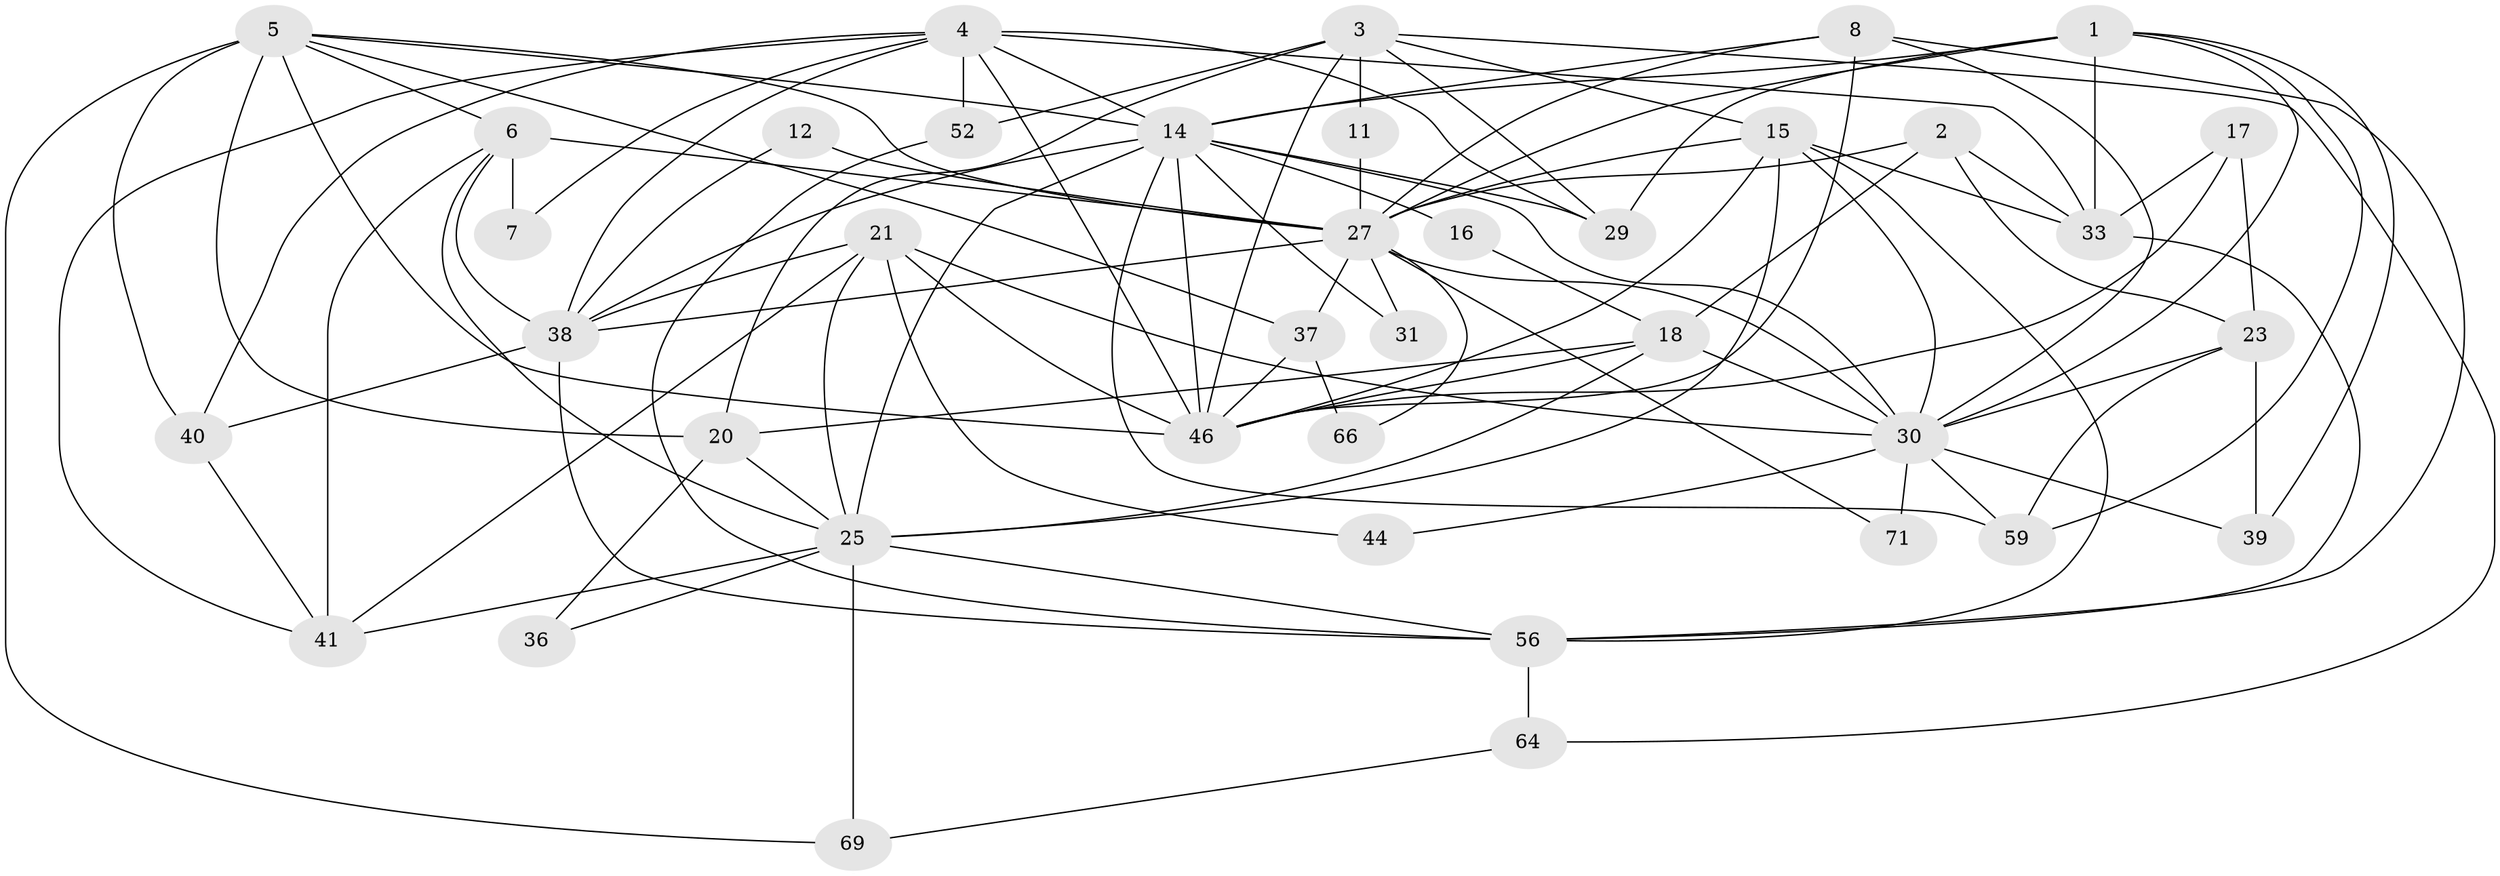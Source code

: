 // original degree distribution, {4: 0.22784810126582278, 2: 0.11392405063291139, 3: 0.34177215189873417, 6: 0.12658227848101267, 7: 0.0379746835443038, 5: 0.13924050632911392, 9: 0.012658227848101266}
// Generated by graph-tools (version 1.1) at 2025/15/03/09/25 04:15:20]
// undirected, 39 vertices, 104 edges
graph export_dot {
graph [start="1"]
  node [color=gray90,style=filled];
  1 [super="+13"];
  2 [super="+19"];
  3 [super="+47"];
  4 [super="+63+32"];
  5 [super="+9"];
  6 [super="+42+10"];
  7;
  8 [super="+62+35"];
  11;
  12;
  14 [super="+79+49"];
  15 [super="+24+22"];
  16;
  17;
  18 [super="+34"];
  20 [super="+45+28"];
  21 [super="+58"];
  23 [super="+26"];
  25 [super="+68"];
  27 [super="+43+74+50"];
  29;
  30 [super="+75+70+48"];
  31;
  33 [super="+61"];
  36;
  37;
  38 [super="+54"];
  39;
  40;
  41;
  44;
  46 [super="+67+72"];
  52;
  56 [super="+77"];
  59;
  64;
  66;
  69;
  71;
  1 -- 33;
  1 -- 29;
  1 -- 30;
  1 -- 39;
  1 -- 59;
  1 -- 14;
  1 -- 27;
  2 -- 18;
  2 -- 23;
  2 -- 27;
  2 -- 33;
  3 -- 29;
  3 -- 64;
  3 -- 52;
  3 -- 11;
  3 -- 46;
  3 -- 15;
  3 -- 20;
  4 -- 29;
  4 -- 41;
  4 -- 46;
  4 -- 7;
  4 -- 38;
  4 -- 33;
  4 -- 40;
  4 -- 52;
  4 -- 14;
  5 -- 40;
  5 -- 20;
  5 -- 6;
  5 -- 37;
  5 -- 69;
  5 -- 27;
  5 -- 46 [weight=2];
  5 -- 14;
  6 -- 38;
  6 -- 7 [weight=2];
  6 -- 25;
  6 -- 41;
  6 -- 27 [weight=3];
  8 -- 27;
  8 -- 30;
  8 -- 56;
  8 -- 46;
  8 -- 14;
  11 -- 27 [weight=2];
  12 -- 27;
  12 -- 38;
  14 -- 31 [weight=2];
  14 -- 46 [weight=2];
  14 -- 38 [weight=2];
  14 -- 16;
  14 -- 25 [weight=2];
  14 -- 59;
  14 -- 29;
  14 -- 30;
  15 -- 33;
  15 -- 56;
  15 -- 46;
  15 -- 27;
  15 -- 25;
  15 -- 30;
  16 -- 18;
  17 -- 33;
  17 -- 46;
  17 -- 23;
  18 -- 46;
  18 -- 25;
  18 -- 30 [weight=2];
  18 -- 20;
  20 -- 36 [weight=2];
  20 -- 25;
  21 -- 41;
  21 -- 38;
  21 -- 44;
  21 -- 25;
  21 -- 46;
  21 -- 30;
  23 -- 59;
  23 -- 39;
  23 -- 30;
  25 -- 69;
  25 -- 56;
  25 -- 36;
  25 -- 41;
  27 -- 37;
  27 -- 71;
  27 -- 31;
  27 -- 66;
  27 -- 38;
  27 -- 30;
  30 -- 39;
  30 -- 71;
  30 -- 59;
  30 -- 44;
  33 -- 56;
  37 -- 66;
  37 -- 46;
  38 -- 40;
  38 -- 56;
  40 -- 41;
  52 -- 56;
  56 -- 64;
  64 -- 69;
}
